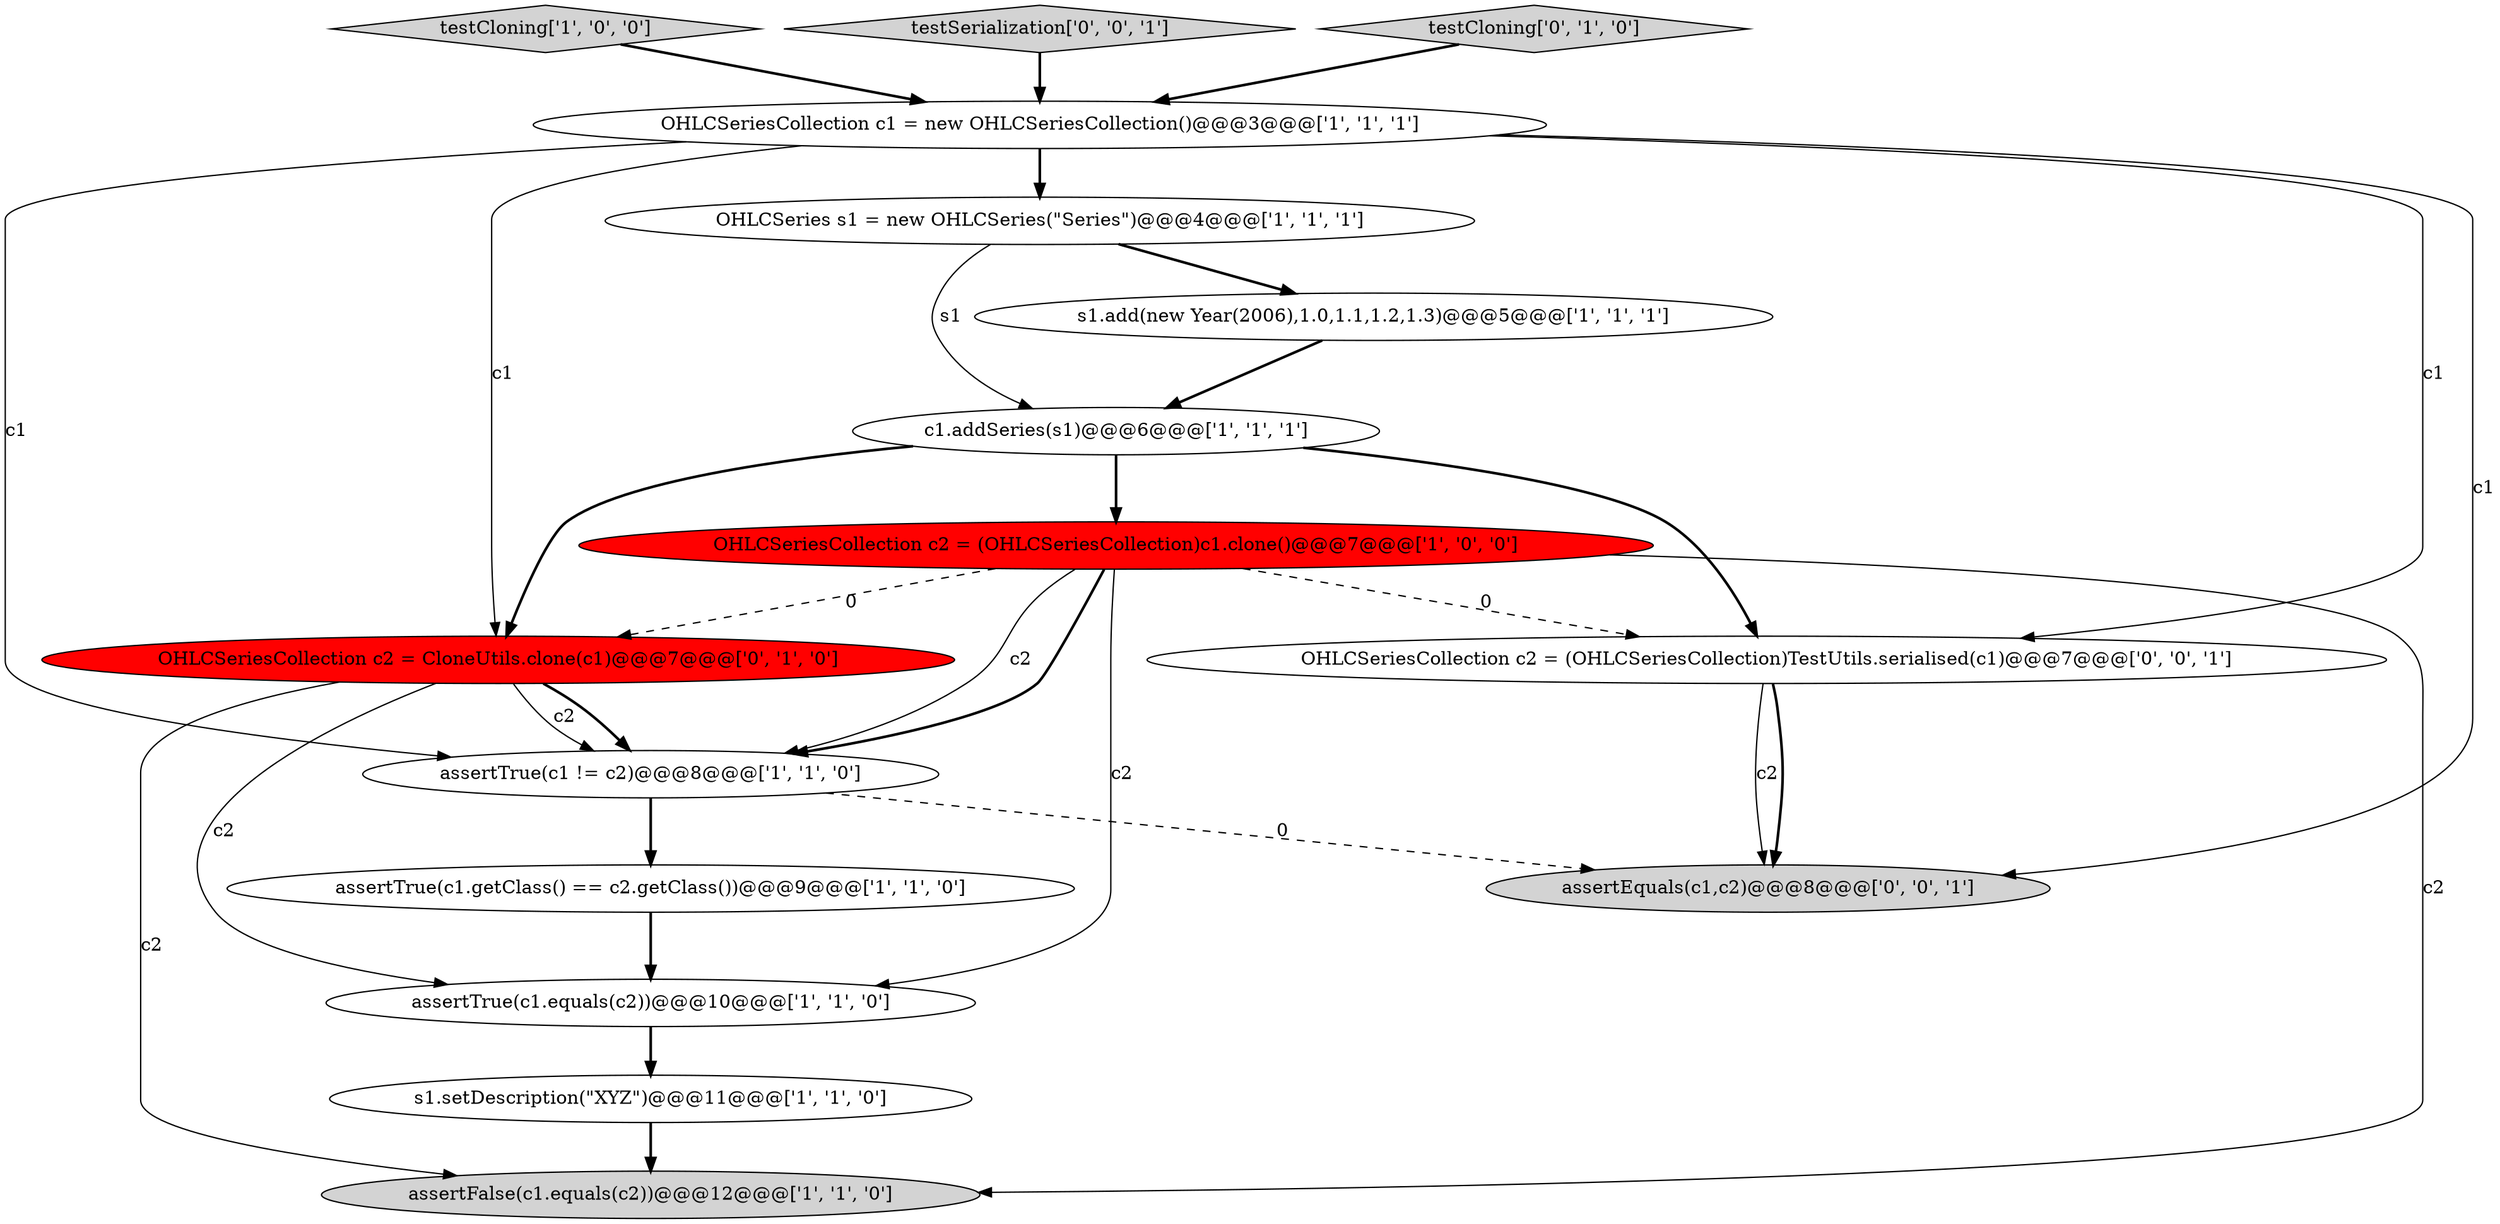 digraph {
0 [style = filled, label = "OHLCSeriesCollection c1 = new OHLCSeriesCollection()@@@3@@@['1', '1', '1']", fillcolor = white, shape = ellipse image = "AAA0AAABBB1BBB"];
6 [style = filled, label = "assertTrue(c1 != c2)@@@8@@@['1', '1', '0']", fillcolor = white, shape = ellipse image = "AAA0AAABBB1BBB"];
10 [style = filled, label = "testCloning['1', '0', '0']", fillcolor = lightgray, shape = diamond image = "AAA0AAABBB1BBB"];
13 [style = filled, label = "OHLCSeriesCollection c2 = (OHLCSeriesCollection)TestUtils.serialised(c1)@@@7@@@['0', '0', '1']", fillcolor = white, shape = ellipse image = "AAA0AAABBB3BBB"];
4 [style = filled, label = "assertFalse(c1.equals(c2))@@@12@@@['1', '1', '0']", fillcolor = lightgray, shape = ellipse image = "AAA0AAABBB1BBB"];
3 [style = filled, label = "c1.addSeries(s1)@@@6@@@['1', '1', '1']", fillcolor = white, shape = ellipse image = "AAA0AAABBB1BBB"];
7 [style = filled, label = "s1.setDescription(\"XYZ\")@@@11@@@['1', '1', '0']", fillcolor = white, shape = ellipse image = "AAA0AAABBB1BBB"];
11 [style = filled, label = "OHLCSeriesCollection c2 = CloneUtils.clone(c1)@@@7@@@['0', '1', '0']", fillcolor = red, shape = ellipse image = "AAA1AAABBB2BBB"];
15 [style = filled, label = "testSerialization['0', '0', '1']", fillcolor = lightgray, shape = diamond image = "AAA0AAABBB3BBB"];
8 [style = filled, label = "assertTrue(c1.getClass() == c2.getClass())@@@9@@@['1', '1', '0']", fillcolor = white, shape = ellipse image = "AAA0AAABBB1BBB"];
1 [style = filled, label = "OHLCSeries s1 = new OHLCSeries(\"Series\")@@@4@@@['1', '1', '1']", fillcolor = white, shape = ellipse image = "AAA0AAABBB1BBB"];
14 [style = filled, label = "assertEquals(c1,c2)@@@8@@@['0', '0', '1']", fillcolor = lightgray, shape = ellipse image = "AAA0AAABBB3BBB"];
2 [style = filled, label = "assertTrue(c1.equals(c2))@@@10@@@['1', '1', '0']", fillcolor = white, shape = ellipse image = "AAA0AAABBB1BBB"];
5 [style = filled, label = "s1.add(new Year(2006),1.0,1.1,1.2,1.3)@@@5@@@['1', '1', '1']", fillcolor = white, shape = ellipse image = "AAA0AAABBB1BBB"];
12 [style = filled, label = "testCloning['0', '1', '0']", fillcolor = lightgray, shape = diamond image = "AAA0AAABBB2BBB"];
9 [style = filled, label = "OHLCSeriesCollection c2 = (OHLCSeriesCollection)c1.clone()@@@7@@@['1', '0', '0']", fillcolor = red, shape = ellipse image = "AAA1AAABBB1BBB"];
1->5 [style = bold, label=""];
5->3 [style = bold, label=""];
11->4 [style = solid, label="c2"];
1->3 [style = solid, label="s1"];
11->6 [style = bold, label=""];
3->11 [style = bold, label=""];
7->4 [style = bold, label=""];
6->14 [style = dashed, label="0"];
12->0 [style = bold, label=""];
9->6 [style = solid, label="c2"];
11->6 [style = solid, label="c2"];
0->13 [style = solid, label="c1"];
9->6 [style = bold, label=""];
0->6 [style = solid, label="c1"];
3->9 [style = bold, label=""];
8->2 [style = bold, label=""];
9->4 [style = solid, label="c2"];
0->1 [style = bold, label=""];
9->2 [style = solid, label="c2"];
15->0 [style = bold, label=""];
10->0 [style = bold, label=""];
6->8 [style = bold, label=""];
9->13 [style = dashed, label="0"];
3->13 [style = bold, label=""];
9->11 [style = dashed, label="0"];
11->2 [style = solid, label="c2"];
2->7 [style = bold, label=""];
0->11 [style = solid, label="c1"];
13->14 [style = solid, label="c2"];
13->14 [style = bold, label=""];
0->14 [style = solid, label="c1"];
}
